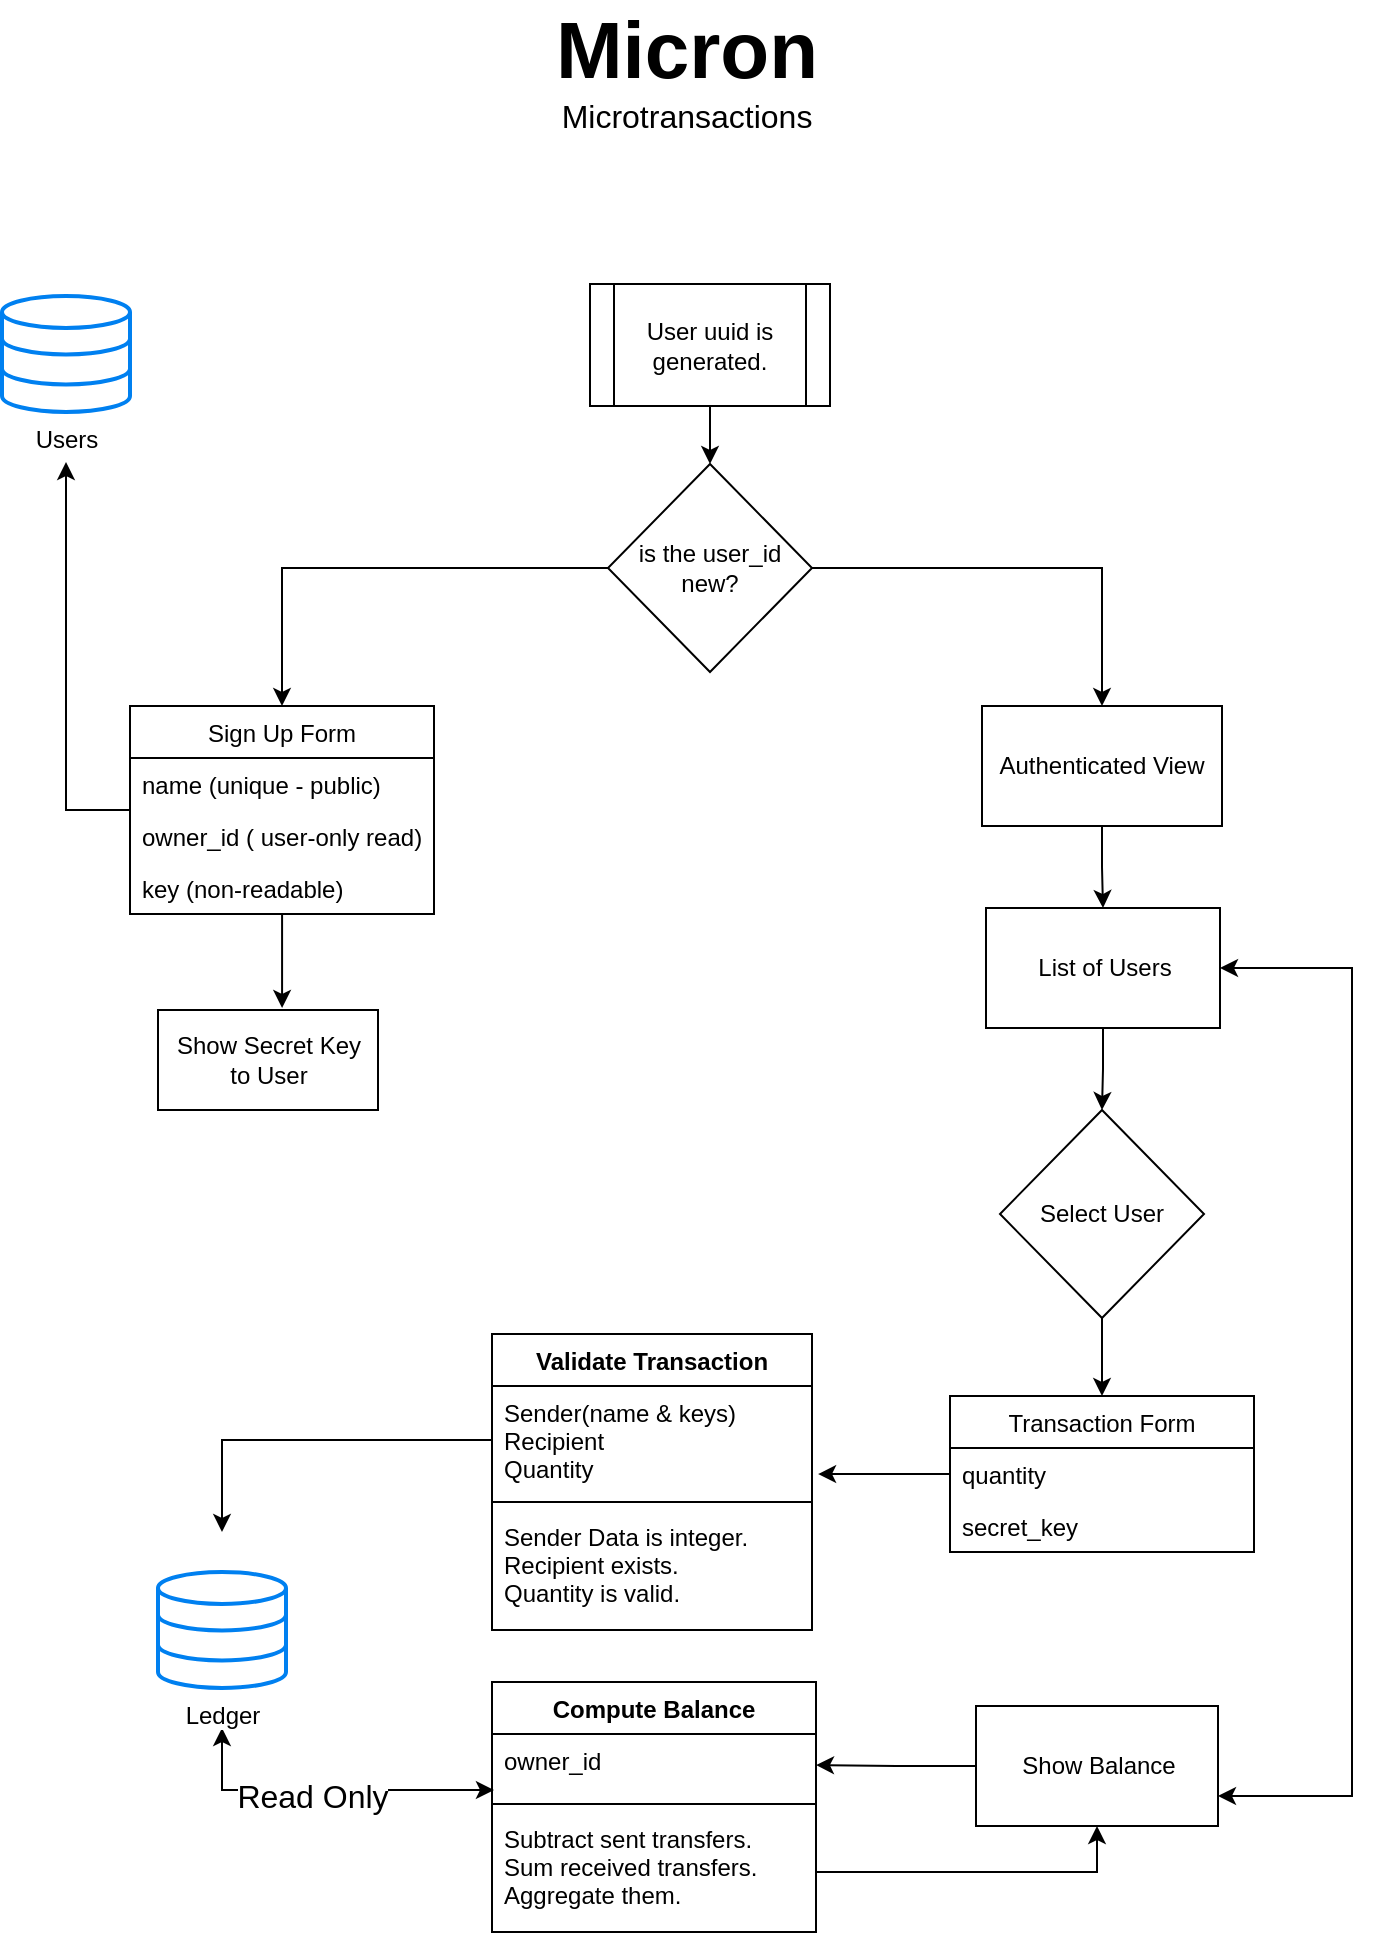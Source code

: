 <mxfile version="12.9.3" type="device"><diagram id="GZDATVfw7m3nbvMP3T7o" name="Page-1"><mxGraphModel dx="1355" dy="778" grid="0" gridSize="10" guides="1" tooltips="1" connect="1" arrows="1" fold="1" page="1" pageScale="1" pageWidth="850" pageHeight="1100" math="0" shadow="0"><root><mxCell id="0"/><mxCell id="1" parent="0"/><mxCell id="dTz4Ecl0bLYjaER8ywjx-54" style="edgeStyle=orthogonalEdgeStyle;rounded=0;orthogonalLoop=1;jettySize=auto;html=1;entryX=0.006;entryY=0.903;entryDx=0;entryDy=0;entryPerimeter=0;startArrow=classic;startFill=1;" edge="1" parent="1" source="dTz4Ecl0bLYjaER8ywjx-30" target="dTz4Ecl0bLYjaER8ywjx-38"><mxGeometry relative="1" as="geometry"/></mxCell><mxCell id="dTz4Ecl0bLYjaER8ywjx-65" value="Read Only" style="text;html=1;align=center;verticalAlign=middle;resizable=0;points=[];labelBackgroundColor=#ffffff;fontSize=16;" vertex="1" connectable="0" parent="dTz4Ecl0bLYjaER8ywjx-54"><mxGeometry x="-0.09" y="-3" relative="1" as="geometry"><mxPoint as="offset"/></mxGeometry></mxCell><mxCell id="dTz4Ecl0bLYjaER8ywjx-41" value="" style="edgeStyle=orthogonalEdgeStyle;rounded=0;orthogonalLoop=1;jettySize=auto;html=1;" edge="1" parent="1" source="dTz4Ecl0bLYjaER8ywjx-1" target="dTz4Ecl0bLYjaER8ywjx-2"><mxGeometry relative="1" as="geometry"/></mxCell><mxCell id="dTz4Ecl0bLYjaER8ywjx-1" value="User uuid is generated." style="shape=process;whiteSpace=wrap;html=1;backgroundOutline=1;" vertex="1" parent="1"><mxGeometry x="349" y="205" width="120" height="61" as="geometry"/></mxCell><mxCell id="dTz4Ecl0bLYjaER8ywjx-43" style="edgeStyle=orthogonalEdgeStyle;rounded=0;orthogonalLoop=1;jettySize=auto;html=1;entryX=0.5;entryY=0;entryDx=0;entryDy=0;" edge="1" parent="1" source="dTz4Ecl0bLYjaER8ywjx-2" target="dTz4Ecl0bLYjaER8ywjx-4"><mxGeometry relative="1" as="geometry"/></mxCell><mxCell id="dTz4Ecl0bLYjaER8ywjx-44" style="edgeStyle=orthogonalEdgeStyle;rounded=0;orthogonalLoop=1;jettySize=auto;html=1;" edge="1" parent="1" source="dTz4Ecl0bLYjaER8ywjx-2" target="dTz4Ecl0bLYjaER8ywjx-5"><mxGeometry relative="1" as="geometry"/></mxCell><mxCell id="dTz4Ecl0bLYjaER8ywjx-2" value="is the user_id new?" style="rhombus;whiteSpace=wrap;html=1;" vertex="1" parent="1"><mxGeometry x="358" y="295" width="102" height="104" as="geometry"/></mxCell><mxCell id="dTz4Ecl0bLYjaER8ywjx-49" style="edgeStyle=orthogonalEdgeStyle;rounded=0;orthogonalLoop=1;jettySize=auto;html=1;entryX=0.5;entryY=0;entryDx=0;entryDy=0;" edge="1" parent="1" source="dTz4Ecl0bLYjaER8ywjx-4" target="dTz4Ecl0bLYjaER8ywjx-12"><mxGeometry relative="1" as="geometry"/></mxCell><mxCell id="dTz4Ecl0bLYjaER8ywjx-4" value="Authenticated View" style="rounded=0;whiteSpace=wrap;html=1;" vertex="1" parent="1"><mxGeometry x="545" y="416" width="120" height="60" as="geometry"/></mxCell><mxCell id="dTz4Ecl0bLYjaER8ywjx-45" style="edgeStyle=orthogonalEdgeStyle;rounded=0;orthogonalLoop=1;jettySize=auto;html=1;entryX=0.564;entryY=-0.02;entryDx=0;entryDy=0;entryPerimeter=0;" edge="1" parent="1" source="dTz4Ecl0bLYjaER8ywjx-5" target="dTz4Ecl0bLYjaER8ywjx-11"><mxGeometry relative="1" as="geometry"/></mxCell><mxCell id="dTz4Ecl0bLYjaER8ywjx-67" style="edgeStyle=orthogonalEdgeStyle;rounded=0;orthogonalLoop=1;jettySize=auto;html=1;startArrow=none;startFill=0;fontSize=16;endArrow=classic;endFill=1;" edge="1" parent="1" source="dTz4Ecl0bLYjaER8ywjx-5" target="dTz4Ecl0bLYjaER8ywjx-9"><mxGeometry relative="1" as="geometry"><Array as="points"><mxPoint x="87" y="468"/></Array></mxGeometry></mxCell><mxCell id="dTz4Ecl0bLYjaER8ywjx-5" value="Sign Up Form" style="swimlane;fontStyle=0;childLayout=stackLayout;horizontal=1;startSize=26;fillColor=none;horizontalStack=0;resizeParent=1;resizeParentMax=0;resizeLast=0;collapsible=1;marginBottom=0;" vertex="1" parent="1"><mxGeometry x="119" y="416" width="152" height="104" as="geometry"/></mxCell><mxCell id="dTz4Ecl0bLYjaER8ywjx-6" value="name (unique - public)" style="text;strokeColor=none;fillColor=none;align=left;verticalAlign=top;spacingLeft=4;spacingRight=4;overflow=hidden;rotatable=0;points=[[0,0.5],[1,0.5]];portConstraint=eastwest;" vertex="1" parent="dTz4Ecl0bLYjaER8ywjx-5"><mxGeometry y="26" width="152" height="26" as="geometry"/></mxCell><mxCell id="dTz4Ecl0bLYjaER8ywjx-7" value="owner_id ( user-only read)" style="text;strokeColor=none;fillColor=none;align=left;verticalAlign=top;spacingLeft=4;spacingRight=4;overflow=hidden;rotatable=0;points=[[0,0.5],[1,0.5]];portConstraint=eastwest;" vertex="1" parent="dTz4Ecl0bLYjaER8ywjx-5"><mxGeometry y="52" width="152" height="26" as="geometry"/></mxCell><mxCell id="dTz4Ecl0bLYjaER8ywjx-8" value="key (non-readable)" style="text;strokeColor=none;fillColor=none;align=left;verticalAlign=top;spacingLeft=4;spacingRight=4;overflow=hidden;rotatable=0;points=[[0,0.5],[1,0.5]];portConstraint=eastwest;" vertex="1" parent="dTz4Ecl0bLYjaER8ywjx-5"><mxGeometry y="78" width="152" height="26" as="geometry"/></mxCell><mxCell id="dTz4Ecl0bLYjaER8ywjx-9" value="Users" style="html=1;verticalLabelPosition=bottom;align=center;labelBackgroundColor=#ffffff;verticalAlign=top;strokeWidth=2;strokeColor=#0080F0;shadow=0;dashed=0;shape=mxgraph.ios7.icons.data;perimeterSpacing=25;" vertex="1" parent="1"><mxGeometry x="55" y="211" width="64" height="58" as="geometry"/></mxCell><mxCell id="dTz4Ecl0bLYjaER8ywjx-11" value="Show Secret Key &lt;br&gt;to User" style="html=1;" vertex="1" parent="1"><mxGeometry x="133" y="568" width="110" height="50" as="geometry"/></mxCell><mxCell id="dTz4Ecl0bLYjaER8ywjx-50" style="edgeStyle=orthogonalEdgeStyle;rounded=0;orthogonalLoop=1;jettySize=auto;html=1;entryX=0.5;entryY=0;entryDx=0;entryDy=0;" edge="1" parent="1" source="dTz4Ecl0bLYjaER8ywjx-12" target="dTz4Ecl0bLYjaER8ywjx-13"><mxGeometry relative="1" as="geometry"/></mxCell><mxCell id="dTz4Ecl0bLYjaER8ywjx-66" style="edgeStyle=orthogonalEdgeStyle;rounded=0;orthogonalLoop=1;jettySize=auto;html=1;exitX=1;exitY=0.5;exitDx=0;exitDy=0;entryX=1;entryY=0.75;entryDx=0;entryDy=0;startArrow=classic;startFill=1;fontSize=16;" edge="1" parent="1" source="dTz4Ecl0bLYjaER8ywjx-12" target="dTz4Ecl0bLYjaER8ywjx-18"><mxGeometry relative="1" as="geometry"><Array as="points"><mxPoint x="730" y="547"/><mxPoint x="730" y="961"/></Array></mxGeometry></mxCell><mxCell id="dTz4Ecl0bLYjaER8ywjx-12" value="List of Users" style="html=1;" vertex="1" parent="1"><mxGeometry x="547" y="517" width="117" height="60" as="geometry"/></mxCell><mxCell id="dTz4Ecl0bLYjaER8ywjx-51" style="edgeStyle=orthogonalEdgeStyle;rounded=0;orthogonalLoop=1;jettySize=auto;html=1;entryX=0.5;entryY=0;entryDx=0;entryDy=0;" edge="1" parent="1" source="dTz4Ecl0bLYjaER8ywjx-13" target="dTz4Ecl0bLYjaER8ywjx-14"><mxGeometry relative="1" as="geometry"/></mxCell><mxCell id="dTz4Ecl0bLYjaER8ywjx-13" value="Select User" style="rhombus;whiteSpace=wrap;html=1;" vertex="1" parent="1"><mxGeometry x="554" y="618" width="102" height="104" as="geometry"/></mxCell><mxCell id="dTz4Ecl0bLYjaER8ywjx-52" style="edgeStyle=orthogonalEdgeStyle;rounded=0;orthogonalLoop=1;jettySize=auto;html=1;entryX=1.019;entryY=0.815;entryDx=0;entryDy=0;entryPerimeter=0;" edge="1" parent="1" source="dTz4Ecl0bLYjaER8ywjx-14" target="dTz4Ecl0bLYjaER8ywjx-26"><mxGeometry relative="1" as="geometry"/></mxCell><mxCell id="dTz4Ecl0bLYjaER8ywjx-14" value="Transaction Form" style="swimlane;fontStyle=0;childLayout=stackLayout;horizontal=1;startSize=26;fillColor=none;horizontalStack=0;resizeParent=1;resizeParentMax=0;resizeLast=0;collapsible=1;marginBottom=0;" vertex="1" parent="1"><mxGeometry x="529" y="761" width="152" height="78" as="geometry"/></mxCell><mxCell id="dTz4Ecl0bLYjaER8ywjx-15" value="quantity" style="text;strokeColor=none;fillColor=none;align=left;verticalAlign=top;spacingLeft=4;spacingRight=4;overflow=hidden;rotatable=0;points=[[0,0.5],[1,0.5]];portConstraint=eastwest;" vertex="1" parent="dTz4Ecl0bLYjaER8ywjx-14"><mxGeometry y="26" width="152" height="26" as="geometry"/></mxCell><mxCell id="dTz4Ecl0bLYjaER8ywjx-16" value="secret_key" style="text;strokeColor=none;fillColor=none;align=left;verticalAlign=top;spacingLeft=4;spacingRight=4;overflow=hidden;rotatable=0;points=[[0,0.5],[1,0.5]];portConstraint=eastwest;" vertex="1" parent="dTz4Ecl0bLYjaER8ywjx-14"><mxGeometry y="52" width="152" height="26" as="geometry"/></mxCell><mxCell id="dTz4Ecl0bLYjaER8ywjx-64" style="edgeStyle=orthogonalEdgeStyle;rounded=0;orthogonalLoop=1;jettySize=auto;html=1;fontSize=16;" edge="1" parent="1" source="dTz4Ecl0bLYjaER8ywjx-18" target="dTz4Ecl0bLYjaER8ywjx-38"><mxGeometry relative="1" as="geometry"/></mxCell><mxCell id="dTz4Ecl0bLYjaER8ywjx-18" value="Show&amp;nbsp;Balance" style="html=1;" vertex="1" parent="1"><mxGeometry x="542" y="916" width="121" height="60" as="geometry"/></mxCell><mxCell id="dTz4Ecl0bLYjaER8ywjx-30" value="Ledger" style="html=1;verticalLabelPosition=bottom;align=center;labelBackgroundColor=#ffffff;verticalAlign=top;strokeWidth=2;strokeColor=#0080F0;shadow=0;dashed=0;shape=mxgraph.ios7.icons.data;spacingBottom=0;labelBorderColor=none;spacing=2;perimeterSpacing=20;" vertex="1" parent="1"><mxGeometry x="133" y="849" width="64" height="58" as="geometry"/></mxCell><mxCell id="dTz4Ecl0bLYjaER8ywjx-25" value="Validate Transaction" style="swimlane;fontStyle=1;align=center;verticalAlign=top;childLayout=stackLayout;horizontal=1;startSize=26;horizontalStack=0;resizeParent=1;resizeParentMax=0;resizeLast=0;collapsible=1;marginBottom=0;" vertex="1" parent="1"><mxGeometry x="300" y="730" width="160" height="148" as="geometry"/></mxCell><mxCell id="dTz4Ecl0bLYjaER8ywjx-26" value="Sender(name &amp; keys)&#10;Recipient&#10;Quantity&#10;" style="text;strokeColor=none;fillColor=none;align=left;verticalAlign=top;spacingLeft=4;spacingRight=4;overflow=hidden;rotatable=0;points=[[0,0.5],[1,0.5]];portConstraint=eastwest;" vertex="1" parent="dTz4Ecl0bLYjaER8ywjx-25"><mxGeometry y="26" width="160" height="54" as="geometry"/></mxCell><mxCell id="dTz4Ecl0bLYjaER8ywjx-27" value="" style="line;strokeWidth=1;fillColor=none;align=left;verticalAlign=middle;spacingTop=-1;spacingLeft=3;spacingRight=3;rotatable=0;labelPosition=right;points=[];portConstraint=eastwest;" vertex="1" parent="dTz4Ecl0bLYjaER8ywjx-25"><mxGeometry y="80" width="160" height="8" as="geometry"/></mxCell><mxCell id="dTz4Ecl0bLYjaER8ywjx-28" value="Sender Data is integer.&#10;Recipient exists.&#10;Quantity is valid." style="text;strokeColor=none;fillColor=none;align=left;verticalAlign=top;spacingLeft=4;spacingRight=4;overflow=hidden;rotatable=0;points=[[0,0.5],[1,0.5]];portConstraint=eastwest;" vertex="1" parent="dTz4Ecl0bLYjaER8ywjx-25"><mxGeometry y="88" width="160" height="60" as="geometry"/></mxCell><mxCell id="dTz4Ecl0bLYjaER8ywjx-37" value="Compute Balance" style="swimlane;fontStyle=1;align=center;verticalAlign=top;childLayout=stackLayout;horizontal=1;startSize=26;horizontalStack=0;resizeParent=1;resizeParentMax=0;resizeLast=0;collapsible=1;marginBottom=0;" vertex="1" parent="1"><mxGeometry x="300" y="904" width="162" height="125" as="geometry"/></mxCell><mxCell id="dTz4Ecl0bLYjaER8ywjx-38" value="owner_id" style="text;strokeColor=none;fillColor=none;align=left;verticalAlign=top;spacingLeft=4;spacingRight=4;overflow=hidden;rotatable=0;points=[[0,0.5],[1,0.5]];portConstraint=eastwest;" vertex="1" parent="dTz4Ecl0bLYjaER8ywjx-37"><mxGeometry y="26" width="162" height="31" as="geometry"/></mxCell><mxCell id="dTz4Ecl0bLYjaER8ywjx-39" value="" style="line;strokeWidth=1;fillColor=none;align=left;verticalAlign=middle;spacingTop=-1;spacingLeft=3;spacingRight=3;rotatable=0;labelPosition=right;points=[];portConstraint=eastwest;" vertex="1" parent="dTz4Ecl0bLYjaER8ywjx-37"><mxGeometry y="57" width="162" height="8" as="geometry"/></mxCell><mxCell id="dTz4Ecl0bLYjaER8ywjx-40" value="Subtract sent transfers.&#10;Sum received transfers.&#10;Aggregate them." style="text;strokeColor=none;fillColor=none;align=left;verticalAlign=top;spacingLeft=4;spacingRight=4;overflow=hidden;rotatable=0;points=[[0,0.5],[1,0.5]];portConstraint=eastwest;" vertex="1" parent="dTz4Ecl0bLYjaER8ywjx-37"><mxGeometry y="65" width="162" height="60" as="geometry"/></mxCell><mxCell id="dTz4Ecl0bLYjaER8ywjx-55" style="edgeStyle=orthogonalEdgeStyle;rounded=0;orthogonalLoop=1;jettySize=auto;html=1;fontSize=16;" edge="1" parent="1" source="dTz4Ecl0bLYjaER8ywjx-26" target="dTz4Ecl0bLYjaER8ywjx-30"><mxGeometry relative="1" as="geometry"/></mxCell><mxCell id="dTz4Ecl0bLYjaER8ywjx-63" style="edgeStyle=orthogonalEdgeStyle;rounded=0;orthogonalLoop=1;jettySize=auto;html=1;entryX=0.5;entryY=1;entryDx=0;entryDy=0;fontSize=16;exitX=1;exitY=0.417;exitDx=0;exitDy=0;exitPerimeter=0;" edge="1" parent="1" source="dTz4Ecl0bLYjaER8ywjx-40" target="dTz4Ecl0bLYjaER8ywjx-18"><mxGeometry relative="1" as="geometry"><Array as="points"><mxPoint x="462" y="999"/><mxPoint x="603" y="999"/></Array></mxGeometry></mxCell><mxCell id="dTz4Ecl0bLYjaER8ywjx-68" value="&lt;font size=&quot;1&quot;&gt;&lt;b style=&quot;font-size: 40px&quot;&gt;Micron&lt;/b&gt;&lt;/font&gt;&lt;br&gt;Microtransactions" style="text;html=1;align=center;verticalAlign=middle;resizable=0;points=[];autosize=1;fontSize=16;" vertex="1" parent="1"><mxGeometry x="326" y="71" width="141" height="52" as="geometry"/></mxCell></root></mxGraphModel></diagram></mxfile>